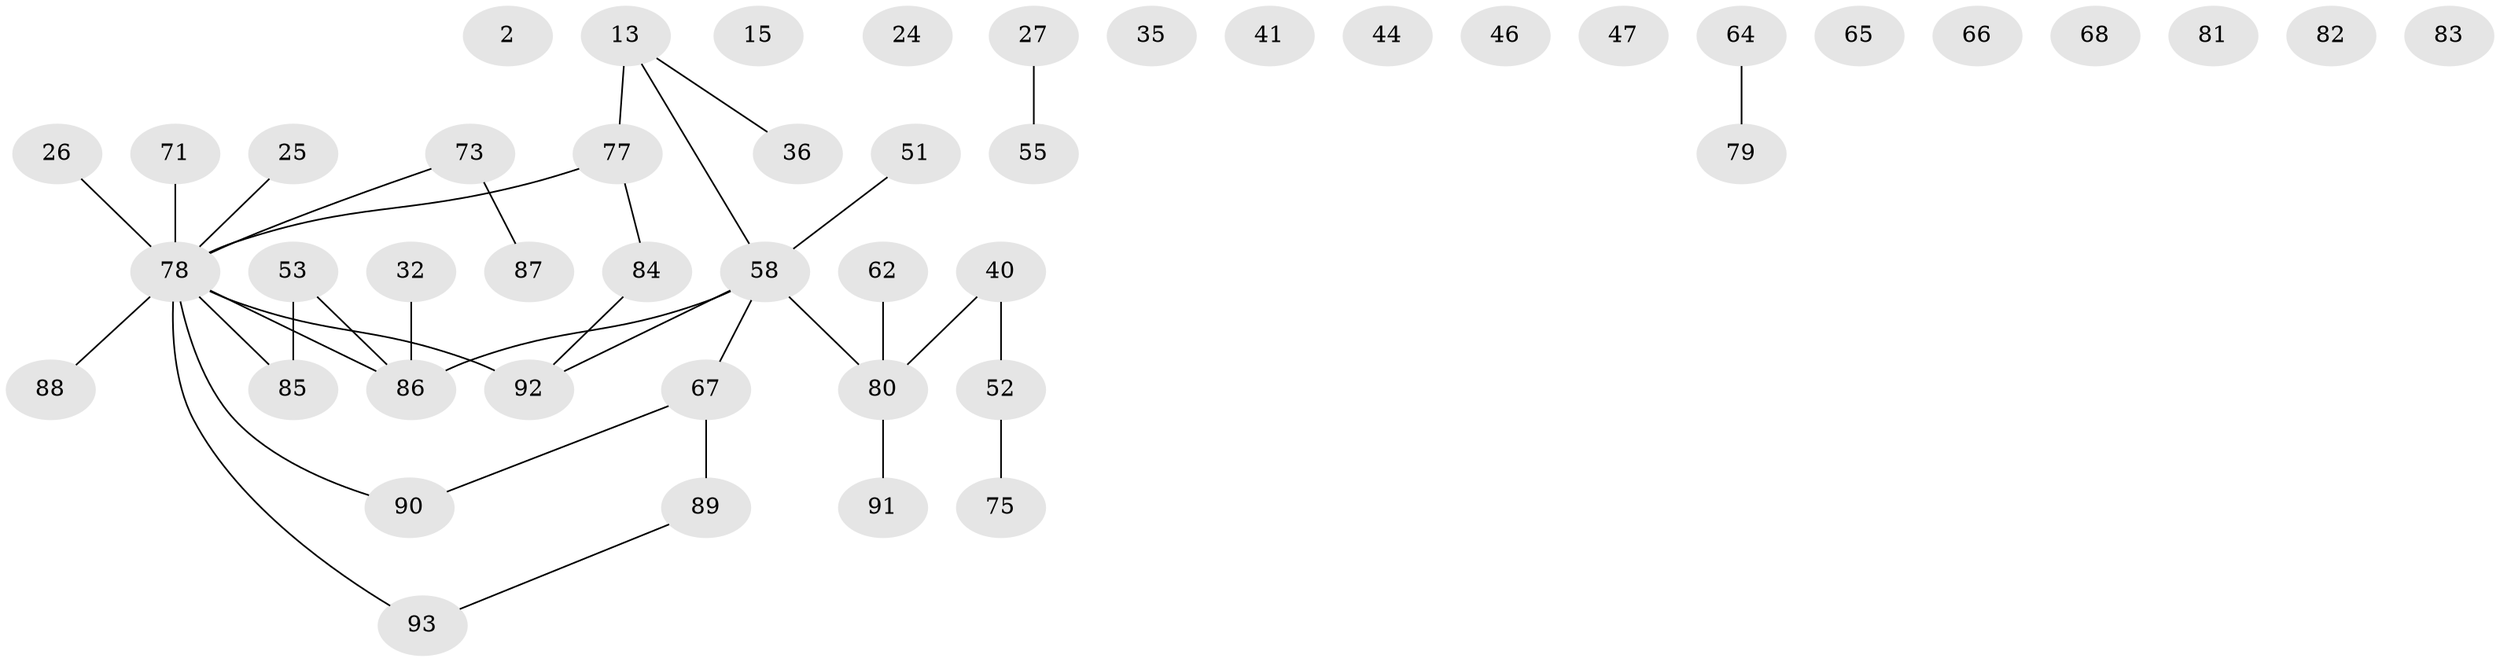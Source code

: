 // original degree distribution, {2: 0.3010752688172043, 0: 0.13978494623655913, 1: 0.25806451612903225, 4: 0.0967741935483871, 3: 0.16129032258064516, 5: 0.03225806451612903, 8: 0.010752688172043012}
// Generated by graph-tools (version 1.1) at 2025/40/03/09/25 04:40:09]
// undirected, 46 vertices, 35 edges
graph export_dot {
graph [start="1"]
  node [color=gray90,style=filled];
  2;
  13;
  15;
  24;
  25;
  26;
  27;
  32;
  35;
  36;
  40;
  41;
  44;
  46;
  47;
  51;
  52 [super="+1+29"];
  53;
  55;
  58 [super="+22+45"];
  62;
  64 [super="+6+11+12"];
  65;
  66;
  67 [super="+17+60"];
  68 [super="+14"];
  71 [super="+33"];
  73;
  75;
  77 [super="+54"];
  78 [super="+76"];
  79;
  80 [super="+59"];
  81;
  82;
  83;
  84 [super="+72"];
  85;
  86 [super="+30+42+3+18+69"];
  87;
  88;
  89 [super="+61"];
  90 [super="+74"];
  91 [super="+63"];
  92 [super="+70"];
  93;
  13 -- 36;
  13 -- 77 [weight=2];
  13 -- 58;
  25 -- 78;
  26 -- 78;
  27 -- 55;
  32 -- 86;
  40 -- 52;
  40 -- 80;
  51 -- 58;
  52 -- 75;
  53 -- 85;
  53 -- 86;
  58 -- 67 [weight=2];
  58 -- 86 [weight=2];
  58 -- 92 [weight=2];
  58 -- 80;
  62 -- 80;
  64 -- 79;
  67 -- 89 [weight=2];
  67 -- 90;
  71 -- 78 [weight=2];
  73 -- 87;
  73 -- 78;
  77 -- 78;
  77 -- 84;
  78 -- 85;
  78 -- 86;
  78 -- 92 [weight=4];
  78 -- 88;
  78 -- 93;
  78 -- 90;
  80 -- 91 [weight=2];
  84 -- 92;
  89 -- 93;
}
